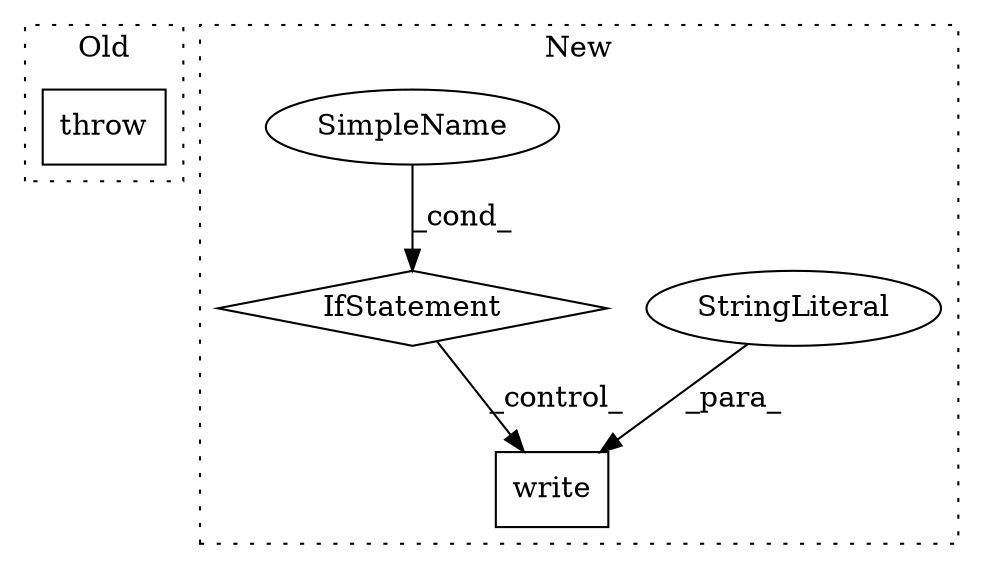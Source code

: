 digraph G {
subgraph cluster0 {
1 [label="throw" a="53" s="9120" l="6" shape="box"];
label = "Old";
style="dotted";
}
subgraph cluster1 {
2 [label="write" a="32" s="9634,9644" l="6,1" shape="box"];
3 [label="StringLiteral" a="45" s="9640" l="4" shape="ellipse"];
4 [label="IfStatement" a="25" s="9196,9218" l="4,2" shape="diamond"];
5 [label="SimpleName" a="42" s="" l="" shape="ellipse"];
label = "New";
style="dotted";
}
3 -> 2 [label="_para_"];
4 -> 2 [label="_control_"];
5 -> 4 [label="_cond_"];
}